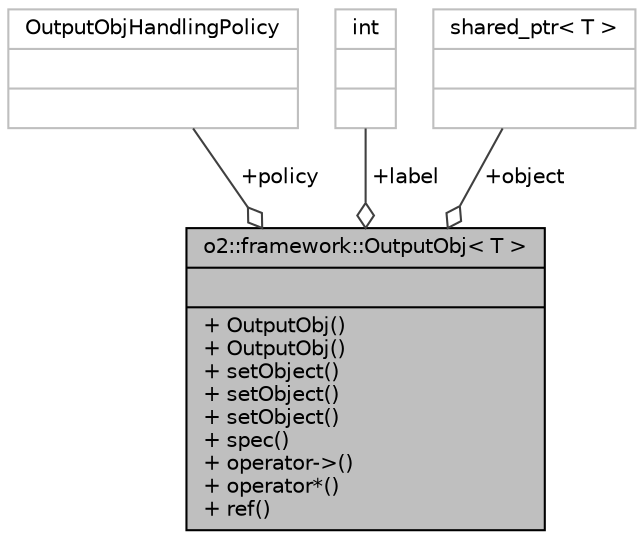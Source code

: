 digraph "o2::framework::OutputObj&lt; T &gt;"
{
 // INTERACTIVE_SVG=YES
  bgcolor="transparent";
  edge [fontname="Helvetica",fontsize="10",labelfontname="Helvetica",labelfontsize="10"];
  node [fontname="Helvetica",fontsize="10",shape=record];
  Node4 [label="{o2::framework::OutputObj\< T \>\n||+ OutputObj()\l+ OutputObj()\l+ setObject()\l+ setObject()\l+ setObject()\l+ spec()\l+ operator-\>()\l+ operator*()\l+ ref()\l}",height=0.2,width=0.4,color="black", fillcolor="grey75", style="filled", fontcolor="black"];
  Node5 -> Node4 [color="grey25",fontsize="10",style="solid",label=" +policy" ,arrowhead="odiamond",fontname="Helvetica"];
  Node5 [label="{OutputObjHandlingPolicy\n||}",height=0.2,width=0.4,color="grey75"];
  Node6 -> Node4 [color="grey25",fontsize="10",style="solid",label=" +label" ,arrowhead="odiamond",fontname="Helvetica"];
  Node6 [label="{int\n||}",height=0.2,width=0.4,color="grey75"];
  Node7 -> Node4 [color="grey25",fontsize="10",style="solid",label=" +object" ,arrowhead="odiamond",fontname="Helvetica"];
  Node7 [label="{shared_ptr\< T \>\n||}",height=0.2,width=0.4,color="grey75"];
}
